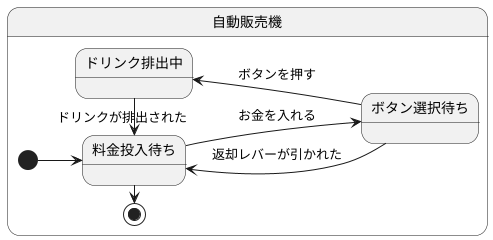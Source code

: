 @startuml ステートマシン図
left to right direction
state 自動販売機{
    [*] --> 料金投入待ち
    料金投入待ち --> ボタン選択待ち : お金を入れる
    ボタン選択待ち --> 料金投入待ち : 返却レバーが引かれた
    ボタン選択待ち --> ドリンク排出中 : ボタンを押す
    ドリンク排出中 -> 料金投入待ち : ドリンクが排出された
    料金投入待ち -> [*]
} 
@enduml